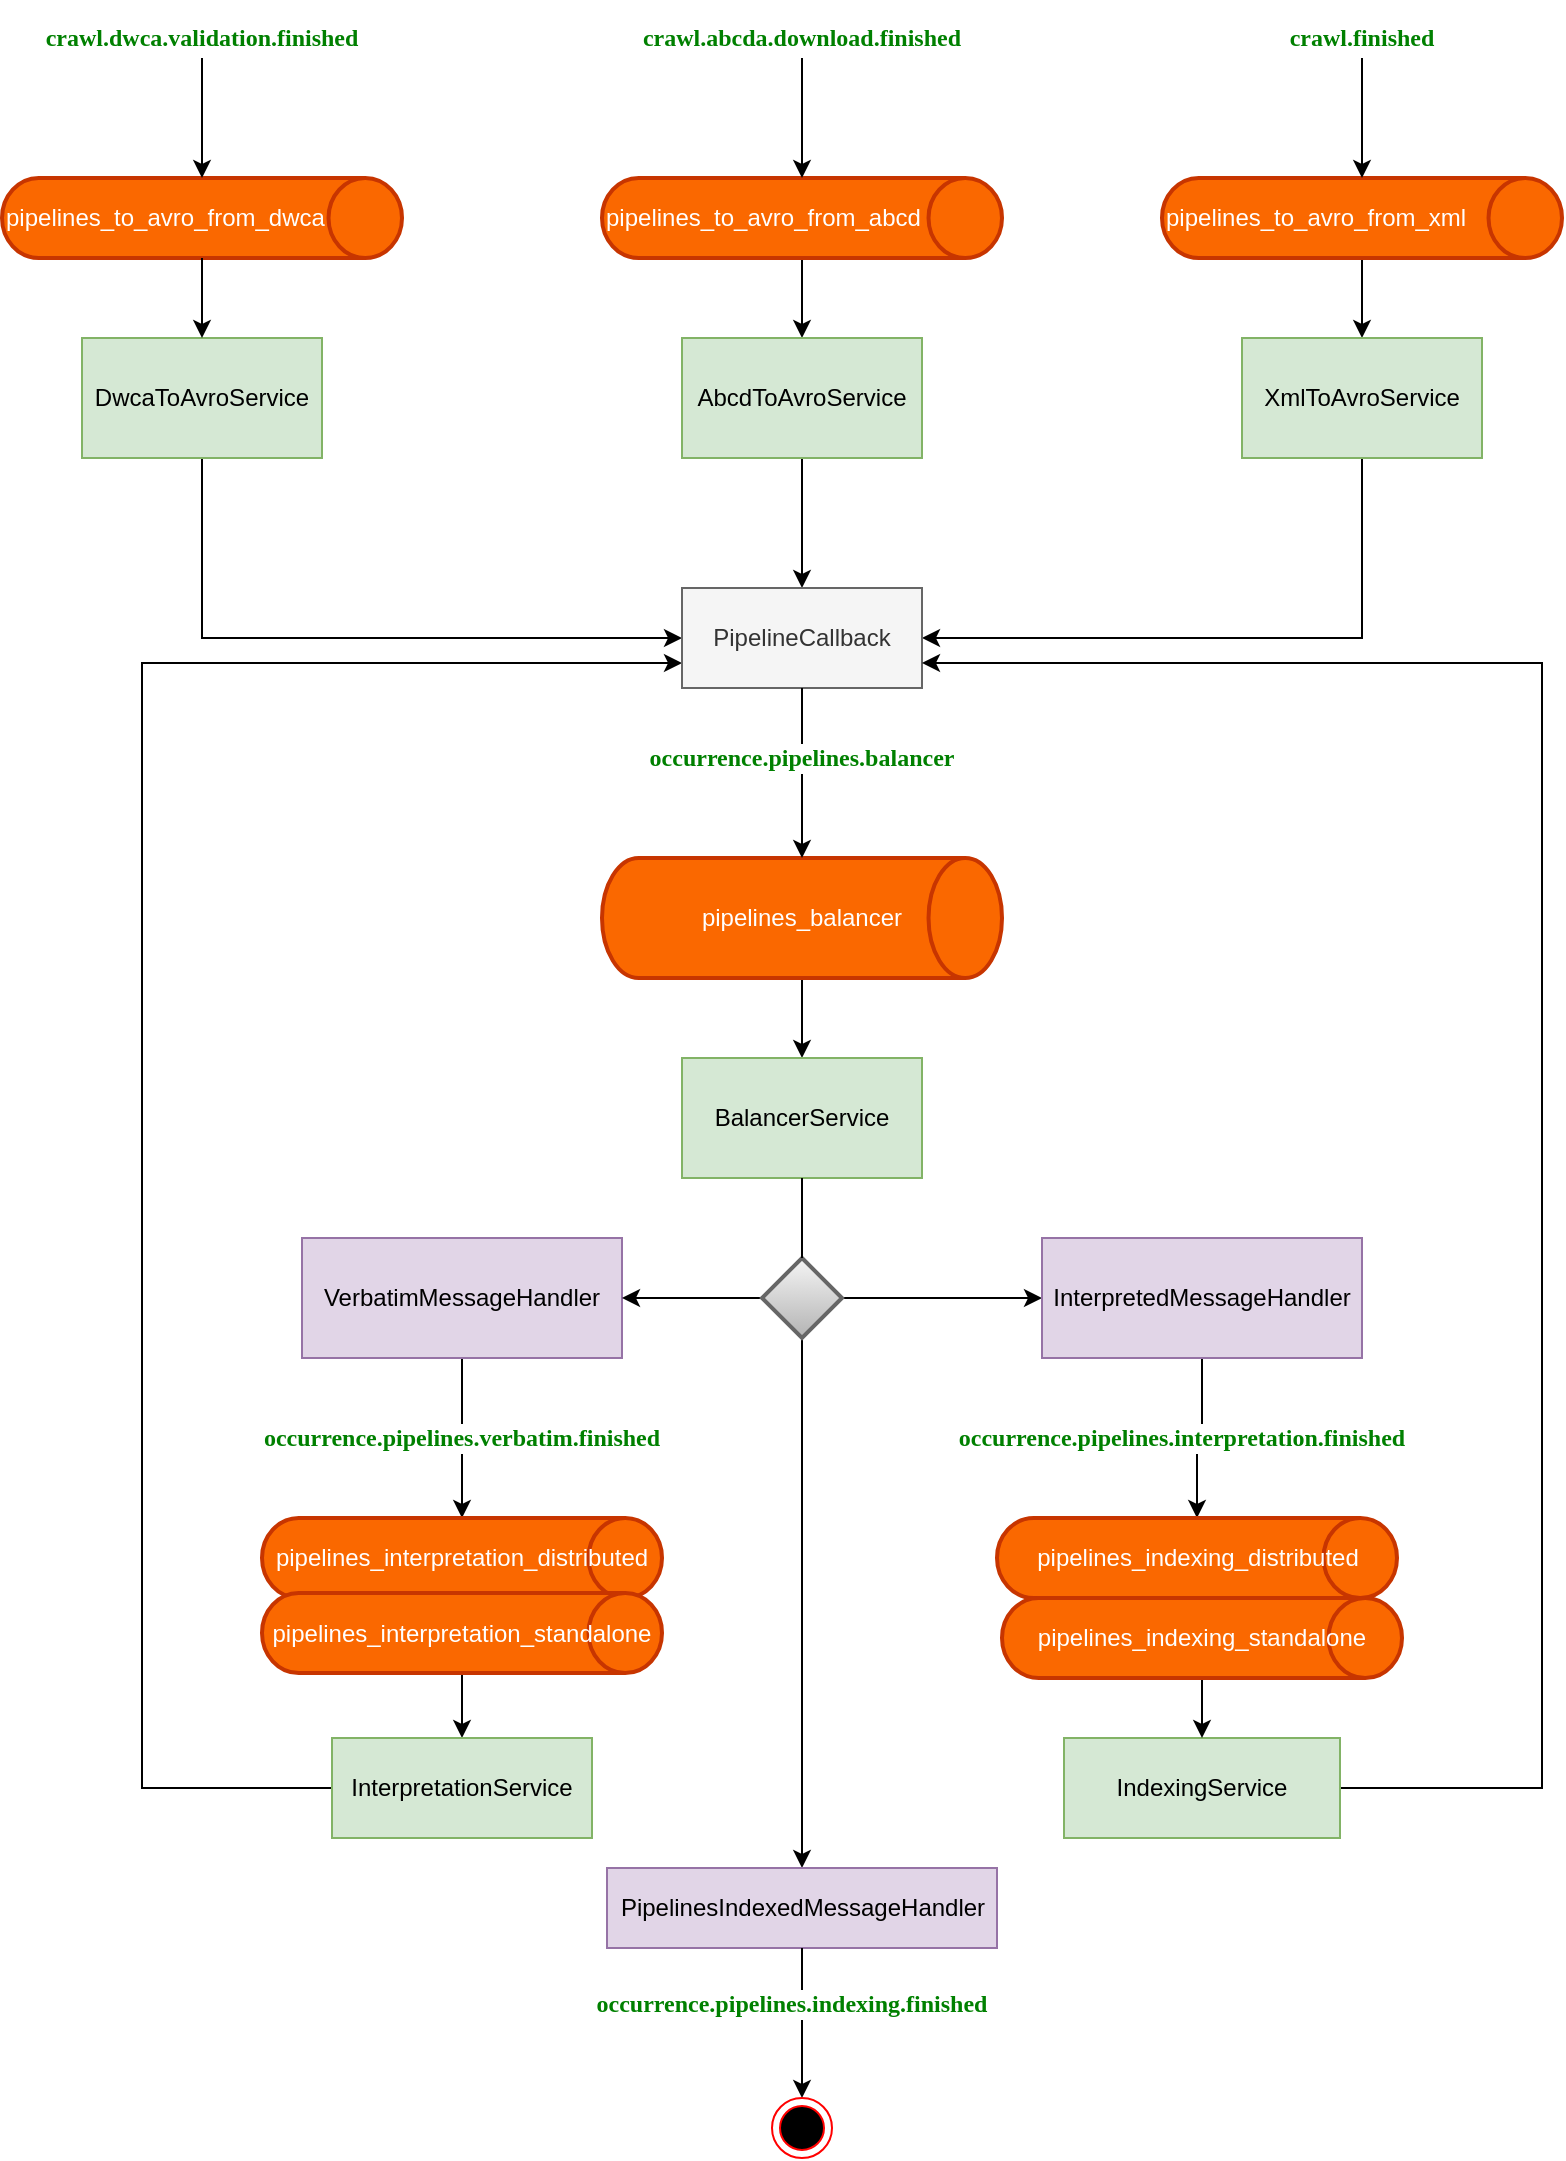 <mxfile pages="1" version="11.1.4" type="device"><diagram id="Omc-bPuCaZK3ELttZT1Y" name="Page-1"><mxGraphModel dx="1253" dy="1095" grid="1" gridSize="10" guides="1" tooltips="1" connect="1" arrows="1" fold="1" page="1" pageScale="1" pageWidth="850" pageHeight="1100" math="0" shadow="0"><root><mxCell id="0"/><mxCell id="1" parent="0"/><mxCell id="XivisVi5z1E_Ab4dA_WW-37" style="edgeStyle=orthogonalEdgeStyle;rounded=0;orthogonalLoop=1;jettySize=auto;html=1;exitX=0.5;exitY=1;exitDx=0;exitDy=0;entryX=0;entryY=0.5;entryDx=0;entryDy=0;" parent="1" source="XivisVi5z1E_Ab4dA_WW-15" target="XivisVi5z1E_Ab4dA_WW-92" edge="1"><mxGeometry relative="1" as="geometry"><mxPoint x="347" y="490" as="targetPoint"/><Array as="points"><mxPoint x="150" y="330"/></Array></mxGeometry></mxCell><mxCell id="XivisVi5z1E_Ab4dA_WW-15" value="DwcaToAvroService" style="rounded=0;whiteSpace=wrap;html=1;fillColor=#d5e8d4;strokeColor=#82b366;" parent="1" vertex="1"><mxGeometry x="90" y="180" width="120" height="60" as="geometry"/></mxCell><mxCell id="XivisVi5z1E_Ab4dA_WW-17" value="&lt;span style=&quot;font-family: &amp;#34;helvetica&amp;#34; , &amp;#34;arial&amp;#34; , sans-serif ; font-size: 0px ; white-space: nowrap&quot;&gt;%3CmxGraphModel%3E%3Croot%3E%3CmxCell%20id%3D%220%22%2F%3E%3CmxCell%20id%3D%221%22%20parent%3D%220%22%2F%3E%3CmxCell%20id%3D%222%22%20value%3D%22Text%22%20style%3D%22text%3Bhtml%3D1%3BstrokeColor%3Dnone%3BfillColor%3Dnone%3Balign%3Dcenter%3BverticalAlign%3Dmiddle%3BwhiteSpace%3Dwrap%3Brounded%3D0%3B%22%20vertex%3D%221%22%20parent%3D%221%22%3E%3CmxGeometry%20x%3D%22370%22%20y%3D%22120%22%20width%3D%2240%22%20height%3D%2220%22%20as%3D%22geometry%22%2F%3E%3C%2FmxCell%3E%3C%2Froot%3E%3C%2FmxGraphModel%3E&lt;/span&gt;" style="text;html=1;strokeColor=none;fillColor=none;align=center;verticalAlign=middle;whiteSpace=wrap;rounded=0;" parent="1" vertex="1"><mxGeometry x="370" y="120" width="40" height="20" as="geometry"/></mxCell><mxCell id="XivisVi5z1E_Ab4dA_WW-19" value="&lt;pre style=&quot;background-color: rgb(255 , 255 , 255) ; font-family: &amp;#34;menlo&amp;#34;&quot;&gt;&lt;span style=&quot;color: #008000 ; font-weight: bold&quot;&gt;crawl.dwca.validation.finished&lt;/span&gt;&lt;/pre&gt;" style="text;html=1;strokeColor=none;fillColor=none;align=center;verticalAlign=middle;whiteSpace=wrap;rounded=0;" parent="1" vertex="1"><mxGeometry x="130" y="20" width="40" height="20" as="geometry"/></mxCell><mxCell id="XivisVi5z1E_Ab4dA_WW-27" style="edgeStyle=orthogonalEdgeStyle;rounded=0;orthogonalLoop=1;jettySize=auto;html=1;exitX=0.5;exitY=1;exitDx=0;exitDy=0;exitPerimeter=0;" parent="1" source="XivisVi5z1E_Ab4dA_WW-23" target="XivisVi5z1E_Ab4dA_WW-26" edge="1"><mxGeometry relative="1" as="geometry"/></mxCell><mxCell id="XivisVi5z1E_Ab4dA_WW-23" value="pipelines_balancer" style="strokeWidth=2;html=1;shape=mxgraph.flowchart.direct_data;whiteSpace=wrap;align=center;fillColor=#fa6800;strokeColor=#C73500;fontColor=#ffffff;" parent="1" vertex="1"><mxGeometry x="350" y="440" width="200" height="60" as="geometry"/></mxCell><mxCell id="XivisVi5z1E_Ab4dA_WW-25" value="&lt;pre style=&quot;background-color: rgb(255 , 255 , 255) ; font-family: &amp;#34;menlo&amp;#34;&quot;&gt;&lt;br&gt;&lt;/pre&gt;" style="text;html=1;strokeColor=none;fillColor=none;align=center;verticalAlign=middle;whiteSpace=wrap;rounded=0;" parent="1" vertex="1"><mxGeometry x="100" y="260" width="40" height="20" as="geometry"/></mxCell><mxCell id="XivisVi5z1E_Ab4dA_WW-26" value="BalancerService" style="rounded=0;whiteSpace=wrap;html=1;fillColor=#d5e8d4;strokeColor=#82b366;" parent="1" vertex="1"><mxGeometry x="390" y="540" width="120" height="60" as="geometry"/></mxCell><mxCell id="XivisVi5z1E_Ab4dA_WW-84" style="edgeStyle=orthogonalEdgeStyle;rounded=0;orthogonalLoop=1;jettySize=auto;html=1;exitX=0.5;exitY=1;exitDx=0;exitDy=0;entryX=0.5;entryY=0;entryDx=0;entryDy=0;entryPerimeter=0;" parent="1" source="XivisVi5z1E_Ab4dA_WW-28" target="XivisVi5z1E_Ab4dA_WW-43" edge="1"><mxGeometry relative="1" as="geometry"/></mxCell><mxCell id="XivisVi5z1E_Ab4dA_WW-28" value="VerbatimMessageHandler" style="rounded=0;whiteSpace=wrap;html=1;fillColor=#e1d5e7;strokeColor=#9673a6;" parent="1" vertex="1"><mxGeometry x="200" y="630" width="160" height="60" as="geometry"/></mxCell><mxCell id="XivisVi5z1E_Ab4dA_WW-31" style="edgeStyle=orthogonalEdgeStyle;rounded=0;orthogonalLoop=1;jettySize=auto;html=1;exitX=0;exitY=0.5;exitDx=0;exitDy=0;exitPerimeter=0;entryX=1;entryY=0.5;entryDx=0;entryDy=0;" parent="1" source="XivisVi5z1E_Ab4dA_WW-29" target="XivisVi5z1E_Ab4dA_WW-28" edge="1"><mxGeometry relative="1" as="geometry"/></mxCell><mxCell id="XivisVi5z1E_Ab4dA_WW-90" style="edgeStyle=orthogonalEdgeStyle;rounded=0;orthogonalLoop=1;jettySize=auto;html=1;exitX=1;exitY=0.5;exitDx=0;exitDy=0;exitPerimeter=0;entryX=0;entryY=0.5;entryDx=0;entryDy=0;" parent="1" source="XivisVi5z1E_Ab4dA_WW-29" target="XivisVi5z1E_Ab4dA_WW-89" edge="1"><mxGeometry relative="1" as="geometry"/></mxCell><mxCell id="XivisVi5z1E_Ab4dA_WW-104" style="edgeStyle=orthogonalEdgeStyle;rounded=0;orthogonalLoop=1;jettySize=auto;html=1;exitX=0.5;exitY=1;exitDx=0;exitDy=0;exitPerimeter=0;entryX=0.5;entryY=0;entryDx=0;entryDy=0;" parent="1" source="XivisVi5z1E_Ab4dA_WW-29" target="XivisVi5z1E_Ab4dA_WW-103" edge="1"><mxGeometry relative="1" as="geometry"/></mxCell><mxCell id="XivisVi5z1E_Ab4dA_WW-29" value="" style="strokeWidth=2;html=1;shape=mxgraph.flowchart.decision;whiteSpace=wrap;gradientColor=#b3b3b3;fillColor=#f5f5f5;strokeColor=#666666;" parent="1" vertex="1"><mxGeometry x="430" y="640" width="40" height="40" as="geometry"/></mxCell><mxCell id="XivisVi5z1E_Ab4dA_WW-80" style="edgeStyle=orthogonalEdgeStyle;rounded=0;orthogonalLoop=1;jettySize=auto;html=1;" parent="1" source="XivisVi5z1E_Ab4dA_WW-43" target="XivisVi5z1E_Ab4dA_WW-79" edge="1"><mxGeometry relative="1" as="geometry"/></mxCell><mxCell id="XivisVi5z1E_Ab4dA_WW-43" value="pipelines_interpretation_distributed" style="strokeWidth=2;html=1;shape=mxgraph.flowchart.direct_data;whiteSpace=wrap;align=center;fillColor=#fa6800;strokeColor=#C73500;fontColor=#ffffff;" parent="1" vertex="1"><mxGeometry x="180" y="770" width="200" height="40" as="geometry"/></mxCell><mxCell id="XivisVi5z1E_Ab4dA_WW-21" value="pipelines_to_avro_from_dwca" style="strokeWidth=2;html=1;shape=mxgraph.flowchart.direct_data;whiteSpace=wrap;align=left;fillColor=#fa6800;strokeColor=#C73500;fontColor=#ffffff;" parent="1" vertex="1"><mxGeometry x="50" y="100" width="200" height="40" as="geometry"/></mxCell><mxCell id="XivisVi5z1E_Ab4dA_WW-56" style="edgeStyle=orthogonalEdgeStyle;rounded=0;orthogonalLoop=1;jettySize=auto;html=1;entryX=0.5;entryY=0;entryDx=0;entryDy=0;exitX=0.5;exitY=1;exitDx=0;exitDy=0;exitPerimeter=0;" parent="1" source="XivisVi5z1E_Ab4dA_WW-47" target="XivisVi5z1E_Ab4dA_WW-54" edge="1"><mxGeometry relative="1" as="geometry"><mxPoint x="770" y="110" as="sourcePoint"/></mxGeometry></mxCell><mxCell id="XivisVi5z1E_Ab4dA_WW-47" value="pipelines_to_avro_from_xml" style="strokeWidth=2;html=1;shape=mxgraph.flowchart.direct_data;whiteSpace=wrap;align=left;fillColor=#fa6800;strokeColor=#C73500;fontColor=#ffffff;" parent="1" vertex="1"><mxGeometry x="630" y="100" width="200" height="40" as="geometry"/></mxCell><mxCell id="XivisVi5z1E_Ab4dA_WW-53" value="&lt;pre style=&quot;background-color: rgb(255 , 255 , 255) ; font-family: &amp;#34;menlo&amp;#34;&quot;&gt;&lt;span style=&quot;color: #008000 ; font-weight: bold&quot;&gt;crawl.finished&lt;/span&gt;&lt;/pre&gt;" style="text;html=1;strokeColor=none;fillColor=none;align=center;verticalAlign=middle;whiteSpace=wrap;rounded=0;" parent="1" vertex="1"><mxGeometry x="710" y="20" width="40" height="20" as="geometry"/></mxCell><mxCell id="XivisVi5z1E_Ab4dA_WW-57" style="edgeStyle=orthogonalEdgeStyle;rounded=0;orthogonalLoop=1;jettySize=auto;html=1;exitX=0.5;exitY=1;exitDx=0;exitDy=0;entryX=1;entryY=0.5;entryDx=0;entryDy=0;" parent="1" source="XivisVi5z1E_Ab4dA_WW-54" target="XivisVi5z1E_Ab4dA_WW-92" edge="1"><mxGeometry relative="1" as="geometry"><Array as="points"><mxPoint x="730" y="330"/></Array></mxGeometry></mxCell><mxCell id="XivisVi5z1E_Ab4dA_WW-54" value="XmlToAvroService" style="rounded=0;whiteSpace=wrap;html=1;fillColor=#d5e8d4;strokeColor=#82b366;" parent="1" vertex="1"><mxGeometry x="670" y="180" width="120" height="60" as="geometry"/></mxCell><mxCell id="XivisVi5z1E_Ab4dA_WW-64" value="" style="endArrow=classic;html=1;exitX=0.5;exitY=1;exitDx=0;exitDy=0;exitPerimeter=0;" parent="1" source="XivisVi5z1E_Ab4dA_WW-21" target="XivisVi5z1E_Ab4dA_WW-15" edge="1"><mxGeometry width="50" height="50" relative="1" as="geometry"><mxPoint x="138" y="143" as="sourcePoint"/><mxPoint x="210" y="140" as="targetPoint"/></mxGeometry></mxCell><mxCell id="XivisVi5z1E_Ab4dA_WW-65" value="" style="endArrow=classic;html=1;entryX=0.5;entryY=0;entryDx=0;entryDy=0;entryPerimeter=0;" parent="1" target="XivisVi5z1E_Ab4dA_WW-21" edge="1"><mxGeometry width="50" height="50" relative="1" as="geometry"><mxPoint x="150" y="40" as="sourcePoint"/><mxPoint x="210" y="40" as="targetPoint"/></mxGeometry></mxCell><mxCell id="XivisVi5z1E_Ab4dA_WW-69" value="" style="endArrow=classic;html=1;exitX=0.5;exitY=1;exitDx=0;exitDy=0;" parent="1" source="XivisVi5z1E_Ab4dA_WW-53" target="XivisVi5z1E_Ab4dA_WW-47" edge="1"><mxGeometry width="50" height="50" relative="1" as="geometry"><mxPoint x="720" y="50" as="sourcePoint"/><mxPoint x="800" y="40" as="targetPoint"/></mxGeometry></mxCell><mxCell id="XivisVi5z1E_Ab4dA_WW-74" style="edgeStyle=orthogonalEdgeStyle;rounded=0;orthogonalLoop=1;jettySize=auto;html=1;exitX=0.5;exitY=1;exitDx=0;exitDy=0;exitPerimeter=0;" parent="1" source="XivisVi5z1E_Ab4dA_WW-70" target="XivisVi5z1E_Ab4dA_WW-73" edge="1"><mxGeometry relative="1" as="geometry"/></mxCell><mxCell id="XivisVi5z1E_Ab4dA_WW-70" value="pipelines_to_avro_from_abcd" style="strokeWidth=2;html=1;shape=mxgraph.flowchart.direct_data;whiteSpace=wrap;align=left;fillColor=#fa6800;strokeColor=#C73500;fontColor=#ffffff;" parent="1" vertex="1"><mxGeometry x="350" y="100" width="200" height="40" as="geometry"/></mxCell><mxCell id="XivisVi5z1E_Ab4dA_WW-71" value="" style="endArrow=classic;html=1;" parent="1" target="XivisVi5z1E_Ab4dA_WW-70" edge="1"><mxGeometry width="50" height="50" relative="1" as="geometry"><mxPoint x="450" y="40" as="sourcePoint"/><mxPoint x="510" y="20" as="targetPoint"/></mxGeometry></mxCell><mxCell id="XivisVi5z1E_Ab4dA_WW-72" value="&lt;pre style=&quot;background-color: rgb(255 , 255 , 255) ; font-family: &amp;#34;menlo&amp;#34;&quot;&gt;&lt;span style=&quot;color: #008000 ; font-weight: bold&quot;&gt;crawl.abcda.download.finished&lt;/span&gt;&lt;/pre&gt;" style="text;html=1;strokeColor=none;fillColor=none;align=center;verticalAlign=middle;whiteSpace=wrap;rounded=0;" parent="1" vertex="1"><mxGeometry x="430" y="20" width="40" height="20" as="geometry"/></mxCell><mxCell id="XivisVi5z1E_Ab4dA_WW-75" style="edgeStyle=orthogonalEdgeStyle;rounded=0;orthogonalLoop=1;jettySize=auto;html=1;exitX=0.5;exitY=1;exitDx=0;exitDy=0;entryX=0.5;entryY=0;entryDx=0;entryDy=0;" parent="1" source="XivisVi5z1E_Ab4dA_WW-73" target="XivisVi5z1E_Ab4dA_WW-92" edge="1"><mxGeometry relative="1" as="geometry"/></mxCell><mxCell id="XivisVi5z1E_Ab4dA_WW-73" value="AbcdToAvroService" style="rounded=0;whiteSpace=wrap;html=1;fillColor=#d5e8d4;strokeColor=#82b366;" parent="1" vertex="1"><mxGeometry x="390" y="180" width="120" height="60" as="geometry"/></mxCell><mxCell id="XivisVi5z1E_Ab4dA_WW-86" style="edgeStyle=orthogonalEdgeStyle;rounded=0;orthogonalLoop=1;jettySize=auto;html=1;exitX=0;exitY=0.5;exitDx=0;exitDy=0;entryX=0;entryY=0.75;entryDx=0;entryDy=0;" parent="1" source="XivisVi5z1E_Ab4dA_WW-79" target="XivisVi5z1E_Ab4dA_WW-92" edge="1"><mxGeometry relative="1" as="geometry"><mxPoint x="140" y="510" as="targetPoint"/><Array as="points"><mxPoint x="120" y="905"/><mxPoint x="120" y="343"/></Array></mxGeometry></mxCell><mxCell id="XivisVi5z1E_Ab4dA_WW-79" value="InterpretationService" style="rounded=0;whiteSpace=wrap;html=1;fillColor=#d5e8d4;strokeColor=#82b366;" parent="1" vertex="1"><mxGeometry x="215" y="880" width="130" height="50" as="geometry"/></mxCell><mxCell id="XivisVi5z1E_Ab4dA_WW-45" value="&lt;pre style=&quot;background-color: rgb(255 , 255 , 255) ; font-family: &amp;#34;menlo&amp;#34;&quot;&gt;&lt;span style=&quot;color: #008000 ; font-weight: bold&quot;&gt;occurrence.pipelines.verbatim.finished&lt;/span&gt;&lt;/pre&gt;" style="text;html=1;strokeColor=none;fillColor=none;align=center;verticalAlign=middle;whiteSpace=wrap;rounded=0;" parent="1" vertex="1"><mxGeometry x="270" y="720" width="20" height="20" as="geometry"/></mxCell><mxCell id="XivisVi5z1E_Ab4dA_WW-88" value="pipelines_interpretation_standalone" style="strokeWidth=2;html=1;shape=mxgraph.flowchart.direct_data;whiteSpace=wrap;align=center;fillColor=#fa6800;strokeColor=#C73500;fontColor=#ffffff;" parent="1" vertex="1"><mxGeometry x="180" y="807.5" width="200" height="40" as="geometry"/></mxCell><mxCell id="XivisVi5z1E_Ab4dA_WW-99" style="edgeStyle=orthogonalEdgeStyle;rounded=0;orthogonalLoop=1;jettySize=auto;html=1;exitX=0.5;exitY=1;exitDx=0;exitDy=0;" parent="1" source="XivisVi5z1E_Ab4dA_WW-89" target="XivisVi5z1E_Ab4dA_WW-96" edge="1"><mxGeometry relative="1" as="geometry"/></mxCell><mxCell id="XivisVi5z1E_Ab4dA_WW-89" value="InterpretedMessageHandler" style="rounded=0;whiteSpace=wrap;html=1;fillColor=#e1d5e7;strokeColor=#9673a6;" parent="1" vertex="1"><mxGeometry x="570" y="630" width="160" height="60" as="geometry"/></mxCell><mxCell id="XivisVi5z1E_Ab4dA_WW-92" value="PipelineCallback" style="rounded=0;whiteSpace=wrap;html=1;fillColor=#f5f5f5;strokeColor=#666666;fontColor=#333333;" parent="1" vertex="1"><mxGeometry x="390" y="305" width="120" height="50" as="geometry"/></mxCell><mxCell id="XivisVi5z1E_Ab4dA_WW-76" value="&lt;pre style=&quot;background-color: rgb(255 , 255 , 255) ; font-family: &amp;#34;menlo&amp;#34;&quot;&gt;&lt;br&gt;&lt;/pre&gt;" style="text;html=1;strokeColor=none;fillColor=none;align=center;verticalAlign=middle;whiteSpace=wrap;rounded=0;" parent="1" vertex="1"><mxGeometry x="430" y="410" width="40" height="20" as="geometry"/></mxCell><mxCell id="XivisVi5z1E_Ab4dA_WW-102" style="edgeStyle=orthogonalEdgeStyle;rounded=0;orthogonalLoop=1;jettySize=auto;html=1;exitX=1;exitY=0.5;exitDx=0;exitDy=0;entryX=1;entryY=0.75;entryDx=0;entryDy=0;" parent="1" source="XivisVi5z1E_Ab4dA_WW-95" target="XivisVi5z1E_Ab4dA_WW-92" edge="1"><mxGeometry relative="1" as="geometry"><mxPoint x="810" y="470" as="targetPoint"/><Array as="points"><mxPoint x="820" y="905"/><mxPoint x="820" y="343"/></Array></mxGeometry></mxCell><mxCell id="XivisVi5z1E_Ab4dA_WW-95" value="IndexingService" style="rounded=0;whiteSpace=wrap;html=1;fillColor=#d5e8d4;strokeColor=#82b366;" parent="1" vertex="1"><mxGeometry x="581" y="880" width="138" height="50" as="geometry"/></mxCell><mxCell id="XivisVi5z1E_Ab4dA_WW-96" value="pipelines_indexing_distributed" style="strokeWidth=2;html=1;shape=mxgraph.flowchart.direct_data;whiteSpace=wrap;align=center;fillColor=#fa6800;strokeColor=#C73500;fontColor=#ffffff;" parent="1" vertex="1"><mxGeometry x="547.5" y="770" width="200" height="40" as="geometry"/></mxCell><mxCell id="XivisVi5z1E_Ab4dA_WW-100" style="edgeStyle=orthogonalEdgeStyle;rounded=0;orthogonalLoop=1;jettySize=auto;html=1;exitX=0.5;exitY=1;exitDx=0;exitDy=0;exitPerimeter=0;entryX=0.5;entryY=0;entryDx=0;entryDy=0;" parent="1" source="XivisVi5z1E_Ab4dA_WW-98" target="XivisVi5z1E_Ab4dA_WW-95" edge="1"><mxGeometry relative="1" as="geometry"/></mxCell><mxCell id="XivisVi5z1E_Ab4dA_WW-98" value="pipelines_indexing_standalone" style="strokeWidth=2;html=1;shape=mxgraph.flowchart.direct_data;whiteSpace=wrap;align=center;fillColor=#fa6800;strokeColor=#C73500;fontColor=#ffffff;" parent="1" vertex="1"><mxGeometry x="550" y="810" width="200" height="40" as="geometry"/></mxCell><mxCell id="XivisVi5z1E_Ab4dA_WW-101" value="&lt;pre style=&quot;background-color: rgb(255 , 255 , 255) ; font-family: &amp;#34;menlo&amp;#34;&quot;&gt;&lt;span style=&quot;color: #008000 ; font-weight: bold&quot;&gt;occurrence.pipelines.interpretation.finished&lt;/span&gt;&lt;/pre&gt;" style="text;html=1;strokeColor=none;fillColor=none;align=center;verticalAlign=middle;whiteSpace=wrap;rounded=0;" parent="1" vertex="1"><mxGeometry x="620" y="720" width="40" height="20" as="geometry"/></mxCell><mxCell id="XivisVi5z1E_Ab4dA_WW-103" value="PipelinesIndexedMessageHandler" style="rounded=0;whiteSpace=wrap;html=1;fillColor=#e1d5e7;strokeColor=#9673a6;" parent="1" vertex="1"><mxGeometry x="352.5" y="945" width="195" height="40" as="geometry"/></mxCell><mxCell id="XivisVi5z1E_Ab4dA_WW-105" value="" style="endArrow=none;html=1;entryX=0.5;entryY=1;entryDx=0;entryDy=0;exitX=0.5;exitY=0;exitDx=0;exitDy=0;exitPerimeter=0;" parent="1" source="XivisVi5z1E_Ab4dA_WW-29" target="XivisVi5z1E_Ab4dA_WW-26" edge="1"><mxGeometry width="50" height="50" relative="1" as="geometry"><mxPoint x="460" y="690" as="sourcePoint"/><mxPoint x="510" y="640" as="targetPoint"/></mxGeometry></mxCell><mxCell id="XivisVi5z1E_Ab4dA_WW-106" value="" style="endArrow=classic;html=1;exitX=0.5;exitY=1;exitDx=0;exitDy=0;entryX=0.5;entryY=0;entryDx=0;entryDy=0;entryPerimeter=0;" parent="1" source="XivisVi5z1E_Ab4dA_WW-92" target="XivisVi5z1E_Ab4dA_WW-23" edge="1"><mxGeometry width="50" height="50" relative="1" as="geometry"><mxPoint x="510" y="450" as="sourcePoint"/><mxPoint x="450" y="400" as="targetPoint"/></mxGeometry></mxCell><mxCell id="XivisVi5z1E_Ab4dA_WW-112" value="&lt;pre style=&quot;background-color: rgb(255 , 255 , 255) ; font-family: &amp;#34;menlo&amp;#34;&quot;&gt;&lt;br&gt;&lt;/pre&gt;" style="text;html=1;strokeColor=none;fillColor=none;align=center;verticalAlign=middle;whiteSpace=wrap;rounded=0;" parent="1" vertex="1"><mxGeometry x="430" y="1060" width="40" height="20" as="geometry"/></mxCell><mxCell id="XivisVi5z1E_Ab4dA_WW-115" value="" style="endArrow=classic;html=1;exitX=0.5;exitY=1;exitDx=0;exitDy=0;entryX=0.5;entryY=0;entryDx=0;entryDy=0;" parent="1" source="XivisVi5z1E_Ab4dA_WW-103" target="XivisVi5z1E_Ab4dA_WW-117" edge="1"><mxGeometry width="50" height="50" relative="1" as="geometry"><mxPoint x="480" y="1110" as="sourcePoint"/><mxPoint x="450" y="1090" as="targetPoint"/></mxGeometry></mxCell><mxCell id="XivisVi5z1E_Ab4dA_WW-116" value="&lt;pre style=&quot;background-color: rgb(255 , 255 , 255) ; font-family: &amp;#34;menlo&amp;#34;&quot;&gt;&lt;span style=&quot;color: rgb(0 , 128 , 0) ; font-weight: bold&quot;&gt;occurrence.pipelines.indexing.finished&lt;/span&gt;&lt;/pre&gt;" style="text;html=1;strokeColor=none;fillColor=none;align=center;verticalAlign=middle;whiteSpace=wrap;rounded=0;" parent="1" vertex="1"><mxGeometry x="425" y="1002.5" width="40" height="20" as="geometry"/></mxCell><mxCell id="XivisVi5z1E_Ab4dA_WW-117" value="" style="ellipse;html=1;shape=endState;fillColor=#000000;strokeColor=#ff0000;" parent="1" vertex="1"><mxGeometry x="435" y="1060" width="30" height="30" as="geometry"/></mxCell><mxCell id="XivisVi5z1E_Ab4dA_WW-123" value="&lt;pre style=&quot;background-color: rgb(255 , 255 , 255) ; font-family: &amp;#34;menlo&amp;#34;&quot;&gt;&lt;span style=&quot;color: rgb(0 , 128 , 0) ; font-weight: bold&quot;&gt;occurrence.pipelines.balancer&lt;/span&gt;&lt;/pre&gt;" style="text;html=1;strokeColor=none;fillColor=none;align=center;verticalAlign=middle;whiteSpace=wrap;rounded=0;" parent="1" vertex="1"><mxGeometry x="430" y="380" width="40" height="20" as="geometry"/></mxCell></root></mxGraphModel></diagram></mxfile>